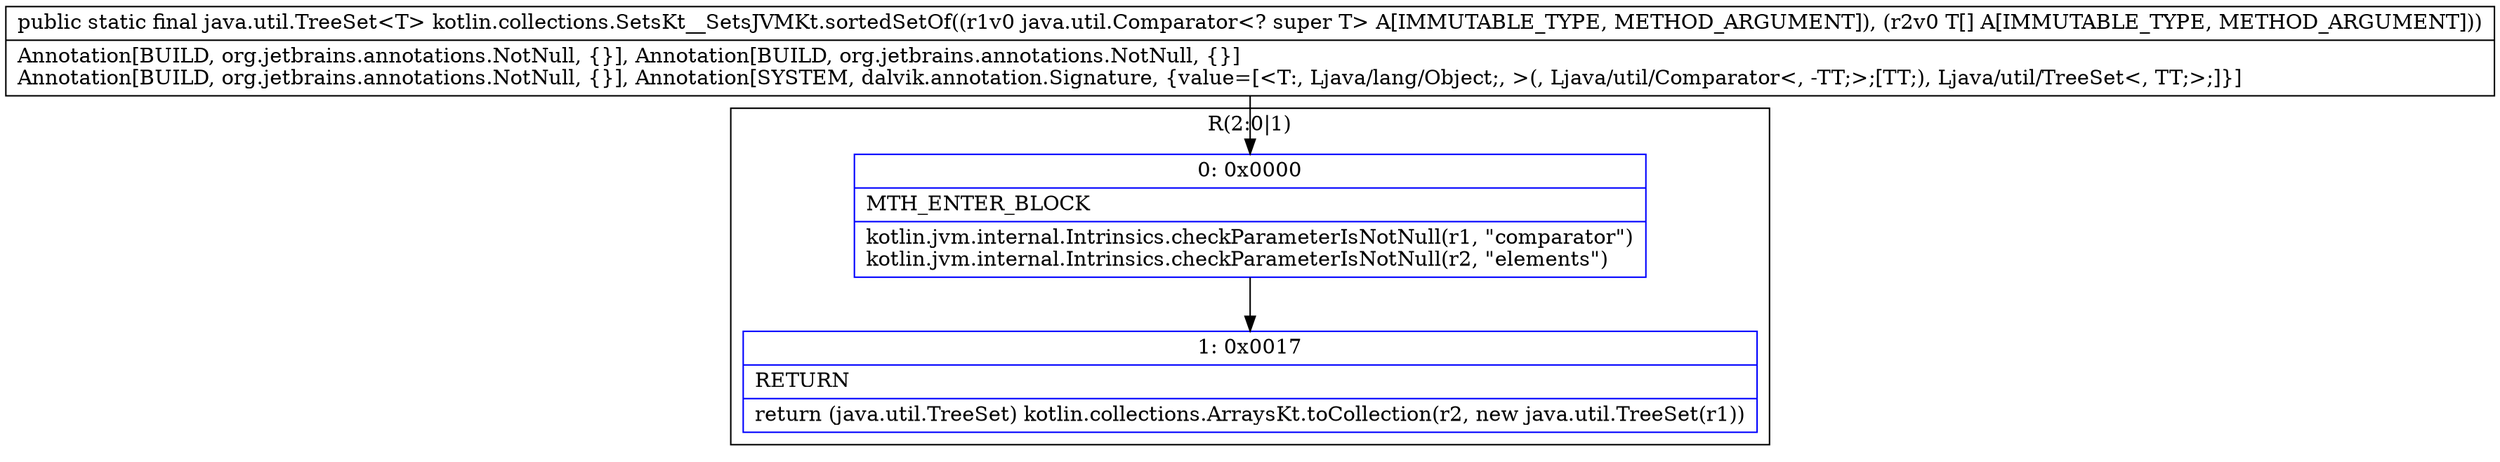 digraph "CFG forkotlin.collections.SetsKt__SetsJVMKt.sortedSetOf(Ljava\/util\/Comparator;[Ljava\/lang\/Object;)Ljava\/util\/TreeSet;" {
subgraph cluster_Region_402896928 {
label = "R(2:0|1)";
node [shape=record,color=blue];
Node_0 [shape=record,label="{0\:\ 0x0000|MTH_ENTER_BLOCK\l|kotlin.jvm.internal.Intrinsics.checkParameterIsNotNull(r1, \"comparator\")\lkotlin.jvm.internal.Intrinsics.checkParameterIsNotNull(r2, \"elements\")\l}"];
Node_1 [shape=record,label="{1\:\ 0x0017|RETURN\l|return (java.util.TreeSet) kotlin.collections.ArraysKt.toCollection(r2, new java.util.TreeSet(r1))\l}"];
}
MethodNode[shape=record,label="{public static final java.util.TreeSet\<T\> kotlin.collections.SetsKt__SetsJVMKt.sortedSetOf((r1v0 java.util.Comparator\<? super T\> A[IMMUTABLE_TYPE, METHOD_ARGUMENT]), (r2v0 T[] A[IMMUTABLE_TYPE, METHOD_ARGUMENT]))  | Annotation[BUILD, org.jetbrains.annotations.NotNull, \{\}], Annotation[BUILD, org.jetbrains.annotations.NotNull, \{\}]\lAnnotation[BUILD, org.jetbrains.annotations.NotNull, \{\}], Annotation[SYSTEM, dalvik.annotation.Signature, \{value=[\<T:, Ljava\/lang\/Object;, \>(, Ljava\/util\/Comparator\<, \-TT;\>;[TT;), Ljava\/util\/TreeSet\<, TT;\>;]\}]\l}"];
MethodNode -> Node_0;
Node_0 -> Node_1;
}

